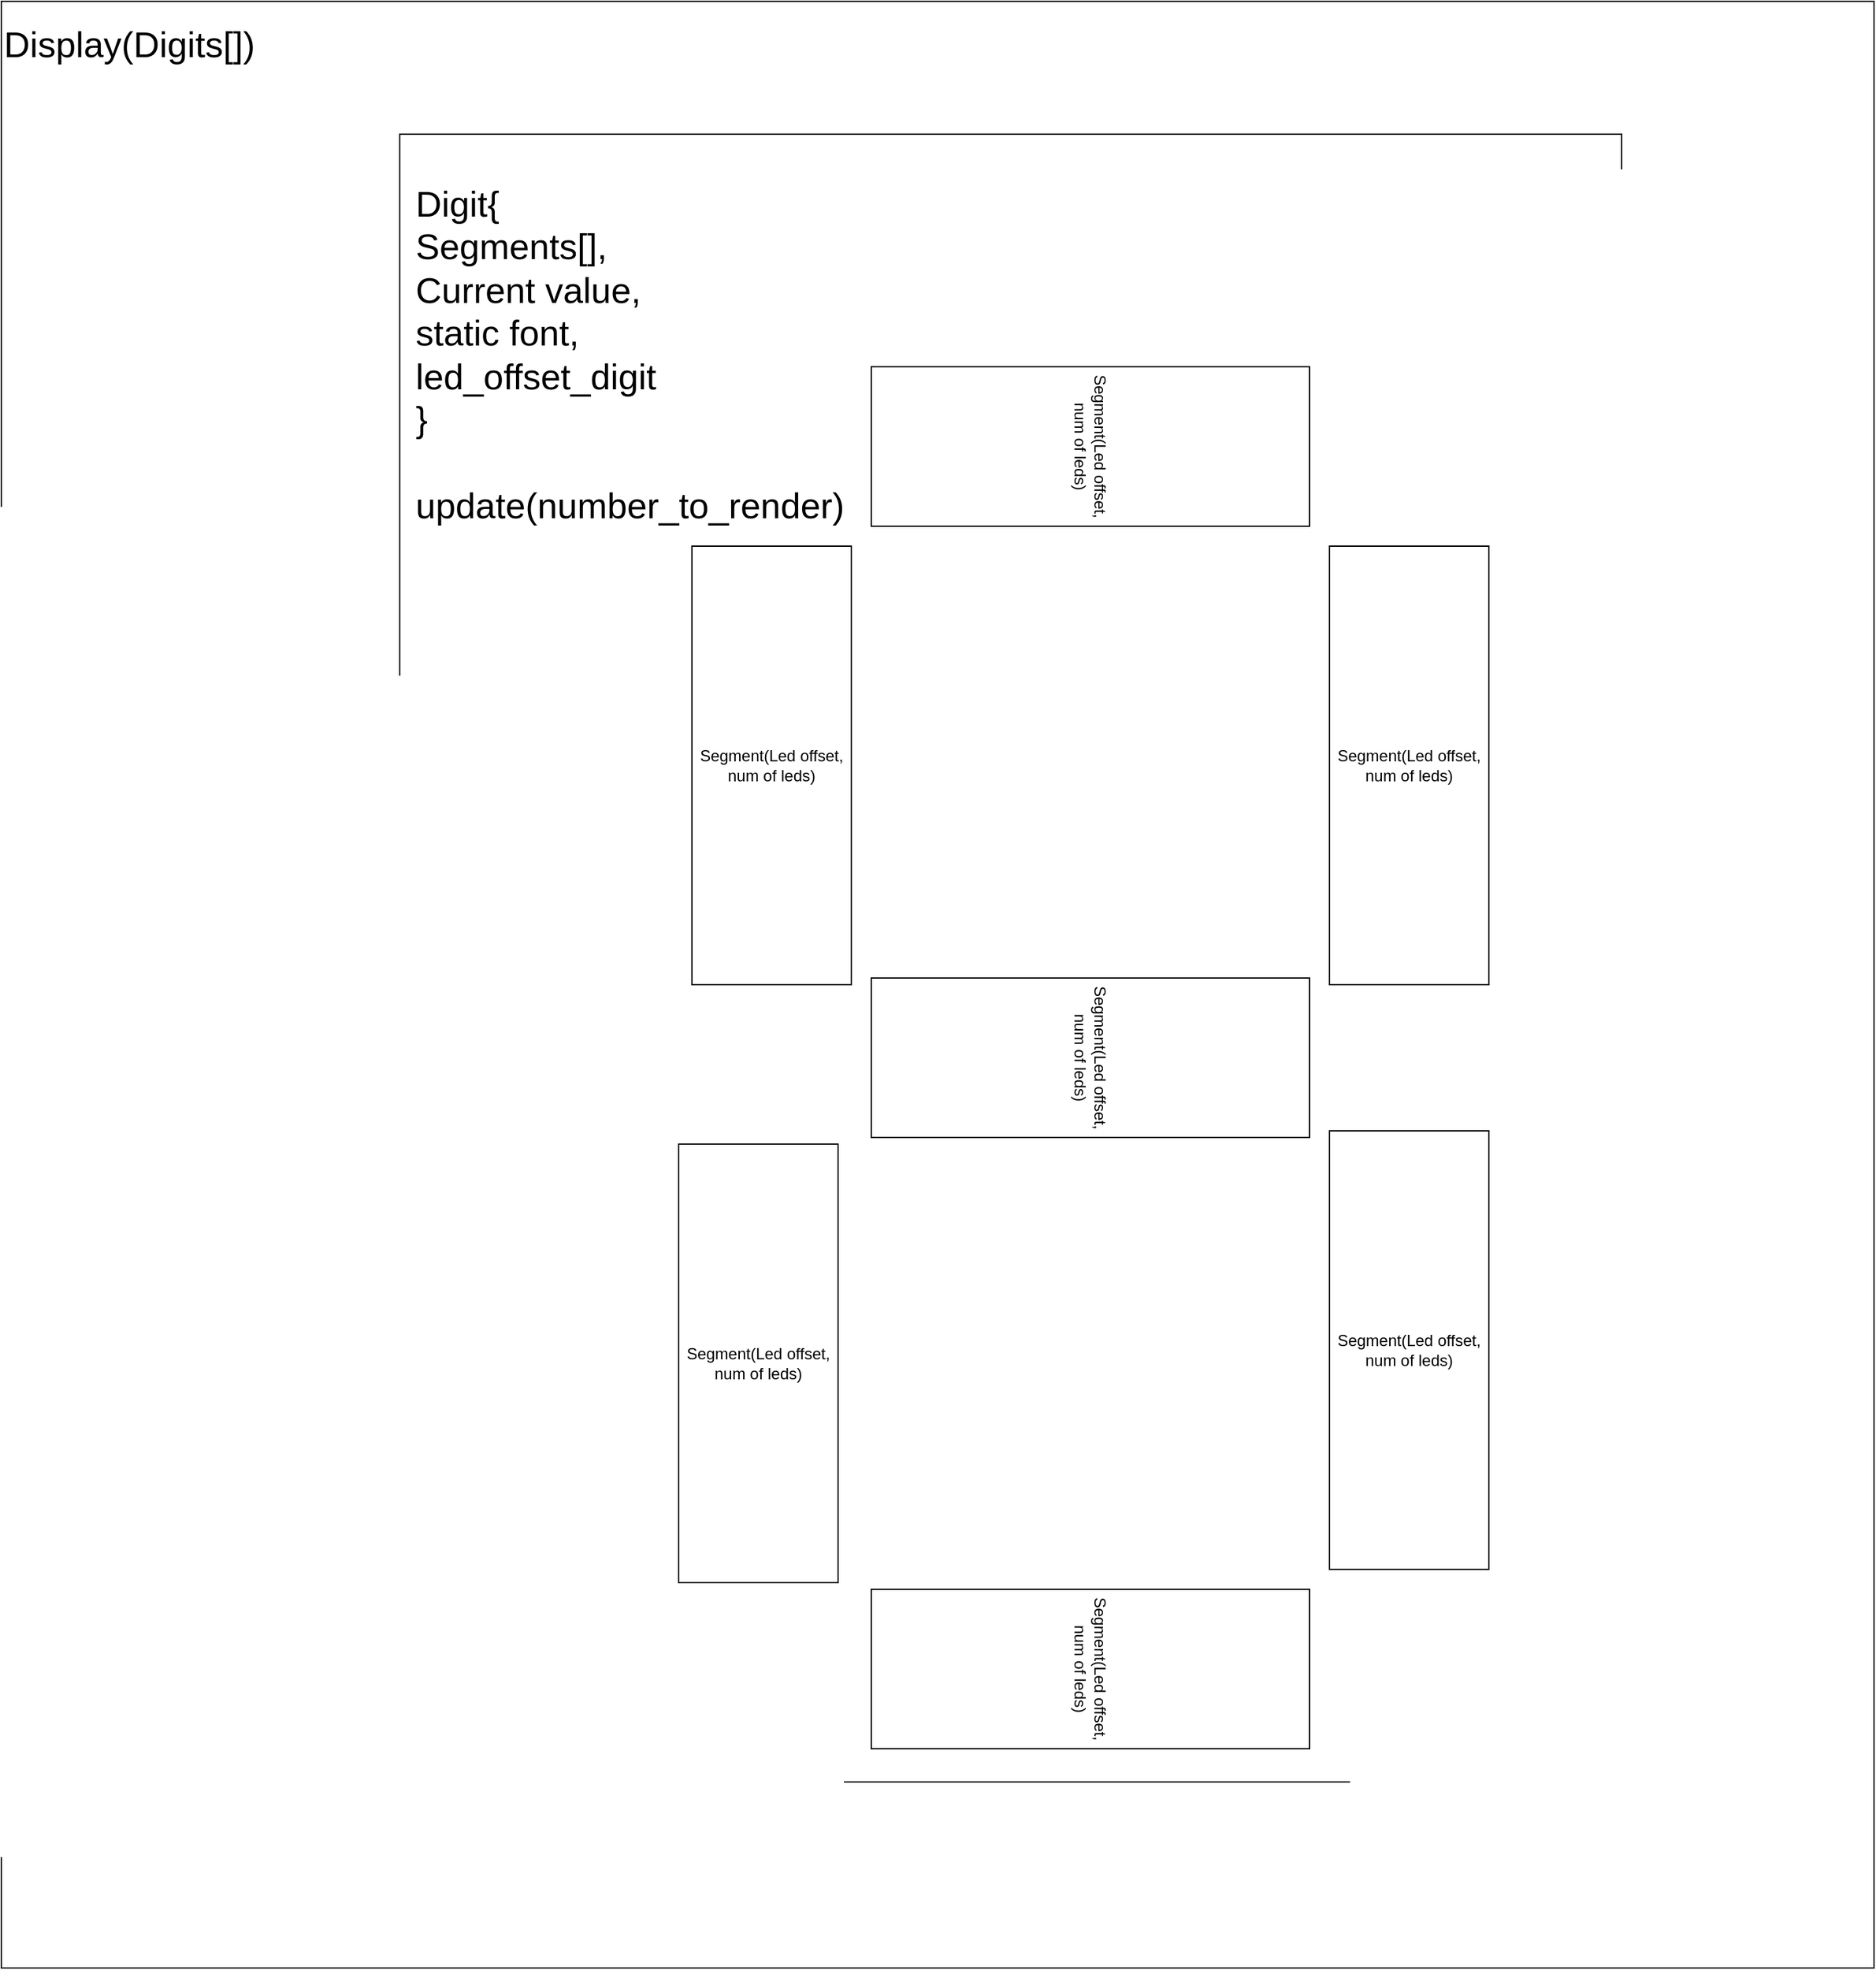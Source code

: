 <mxfile version="21.2.1" type="device">
  <diagram name="Page-1" id="ATV3okdVBF34MHg3XZrK">
    <mxGraphModel dx="2600" dy="2194" grid="1" gridSize="10" guides="1" tooltips="1" connect="1" arrows="1" fold="1" page="1" pageScale="1" pageWidth="827" pageHeight="1169" math="0" shadow="0">
      <root>
        <mxCell id="0" />
        <mxCell id="1" parent="0" />
        <mxCell id="6VGJZ6S04UGO7gnnilW4-12" value="" style="rounded=0;whiteSpace=wrap;html=1;" vertex="1" parent="1">
          <mxGeometry x="-610" y="-920" width="1410" height="1480" as="geometry" />
        </mxCell>
        <mxCell id="6VGJZ6S04UGO7gnnilW4-10" value="" style="rounded=0;whiteSpace=wrap;html=1;" vertex="1" parent="1">
          <mxGeometry x="-310" y="-820" width="920" height="1240" as="geometry" />
        </mxCell>
        <mxCell id="6VGJZ6S04UGO7gnnilW4-2" value="Segment(Led offset, num of leds)" style="rounded=0;whiteSpace=wrap;html=1;" vertex="1" parent="1">
          <mxGeometry x="390" y="-70" width="120" height="330" as="geometry" />
        </mxCell>
        <mxCell id="6VGJZ6S04UGO7gnnilW4-4" value="Segment(Led offset, num of leds)" style="rounded=0;whiteSpace=wrap;html=1;rotation=90;" vertex="1" parent="1">
          <mxGeometry x="150" y="-750" width="120" height="330" as="geometry" />
        </mxCell>
        <mxCell id="6VGJZ6S04UGO7gnnilW4-5" value="Segment(Led offset, num of leds)" style="rounded=0;whiteSpace=wrap;html=1;rotation=90;" vertex="1" parent="1">
          <mxGeometry x="150" y="170" width="120" height="330" as="geometry" />
        </mxCell>
        <mxCell id="6VGJZ6S04UGO7gnnilW4-6" value="Segment(Led offset, num of leds)" style="rounded=0;whiteSpace=wrap;html=1;rotation=90;" vertex="1" parent="1">
          <mxGeometry x="150" y="-290" width="120" height="330" as="geometry" />
        </mxCell>
        <mxCell id="6VGJZ6S04UGO7gnnilW4-7" value="Segment(Led offset, num of leds)" style="rounded=0;whiteSpace=wrap;html=1;" vertex="1" parent="1">
          <mxGeometry x="-100" y="-60" width="120" height="330" as="geometry" />
        </mxCell>
        <mxCell id="6VGJZ6S04UGO7gnnilW4-8" value="Segment(Led offset, num of leds)" style="rounded=0;whiteSpace=wrap;html=1;" vertex="1" parent="1">
          <mxGeometry x="-90" y="-510" width="120" height="330" as="geometry" />
        </mxCell>
        <mxCell id="6VGJZ6S04UGO7gnnilW4-9" value="Segment(Led offset, num of leds)" style="rounded=0;whiteSpace=wrap;html=1;" vertex="1" parent="1">
          <mxGeometry x="390" y="-510" width="120" height="330" as="geometry" />
        </mxCell>
        <mxCell id="6VGJZ6S04UGO7gnnilW4-11" value="&lt;font style=&quot;font-size: 27px;&quot;&gt;Digit{&lt;br&gt;Segments[], &lt;br&gt;Current value, &lt;br&gt;static font,&lt;br style=&quot;border-color: var(--border-color);&quot;&gt;led_offset_digit&lt;br&gt;}&lt;br&gt;&lt;br&gt;update(number_to_render)&lt;br&gt;&lt;/font&gt;" style="text;html=1;strokeColor=none;fillColor=none;align=left;verticalAlign=top;whiteSpace=wrap;rounded=0;" vertex="1" parent="1">
          <mxGeometry x="-300" y="-790" width="280" height="300" as="geometry" />
        </mxCell>
        <mxCell id="6VGJZ6S04UGO7gnnilW4-13" value="&lt;font style=&quot;font-size: 27px;&quot;&gt;Display(Digits[])&lt;br&gt;&lt;br&gt;&lt;br&gt;&lt;/font&gt;" style="text;html=1;strokeColor=none;fillColor=none;align=left;verticalAlign=top;whiteSpace=wrap;rounded=0;" vertex="1" parent="1">
          <mxGeometry x="-610" y="-910" width="290" height="440" as="geometry" />
        </mxCell>
      </root>
    </mxGraphModel>
  </diagram>
</mxfile>
